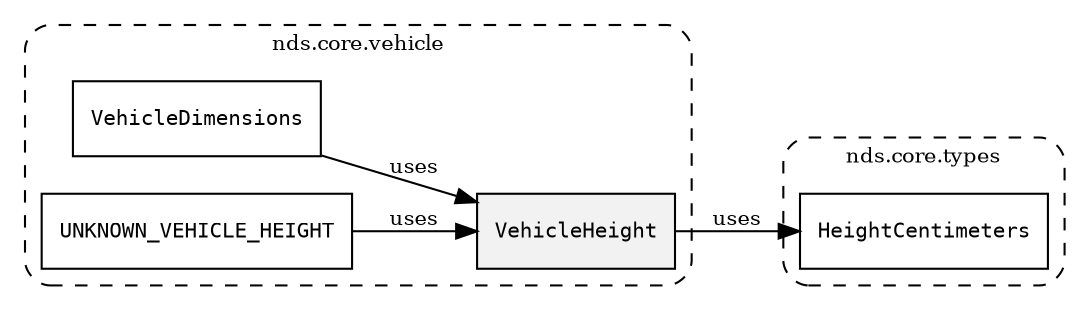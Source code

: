 /**
 * This dot file creates symbol collaboration diagram for VehicleHeight.
 */
digraph ZSERIO
{
    node [shape=box, fontsize=10];
    rankdir="LR";
    fontsize=10;
    tooltip="VehicleHeight collaboration diagram";

    subgraph "cluster_nds.core.vehicle"
    {
        style="dashed, rounded";
        label="nds.core.vehicle";
        tooltip="Package nds.core.vehicle";
        href="../../../content/packages/nds.core.vehicle.html#Package-nds-core-vehicle";
        target="_parent";

        "VehicleHeight" [style="filled", fillcolor="#0000000D", target="_parent", label=<<font face="monospace"><table align="center" border="0" cellspacing="0" cellpadding="0"><tr><td href="../../../content/packages/nds.core.vehicle.html#Subtype-VehicleHeight" title="Subtype defined in nds.core.vehicle">VehicleHeight</td></tr></table></font>>];
        "VehicleDimensions" [target="_parent", label=<<font face="monospace"><table align="center" border="0" cellspacing="0" cellpadding="0"><tr><td href="../../../content/packages/nds.core.vehicle.html#Structure-VehicleDimensions" title="Structure defined in nds.core.vehicle">VehicleDimensions</td></tr></table></font>>];
        "UNKNOWN_VEHICLE_HEIGHT" [target="_parent", label=<<font face="monospace"><table align="center" border="0" cellspacing="0" cellpadding="0"><tr><td href="../../../content/packages/nds.core.vehicle.html#Constant-UNKNOWN_VEHICLE_HEIGHT" title="Constant defined in nds.core.vehicle">UNKNOWN_VEHICLE_HEIGHT</td></tr></table></font>>];
    }

    subgraph "cluster_nds.core.types"
    {
        style="dashed, rounded";
        label="nds.core.types";
        tooltip="Package nds.core.types";
        href="../../../content/packages/nds.core.types.html#Package-nds-core-types";
        target="_parent";

        "HeightCentimeters" [target="_parent", label=<<font face="monospace"><table align="center" border="0" cellspacing="0" cellpadding="0"><tr><td href="../../../content/packages/nds.core.types.html#Subtype-HeightCentimeters" title="Subtype defined in nds.core.types">HeightCentimeters</td></tr></table></font>>];
    }

    "VehicleHeight" -> "HeightCentimeters" [label="uses", fontsize=10];
    "VehicleDimensions" -> "VehicleHeight" [label="uses", fontsize=10];
    "UNKNOWN_VEHICLE_HEIGHT" -> "VehicleHeight" [label="uses", fontsize=10];
}

